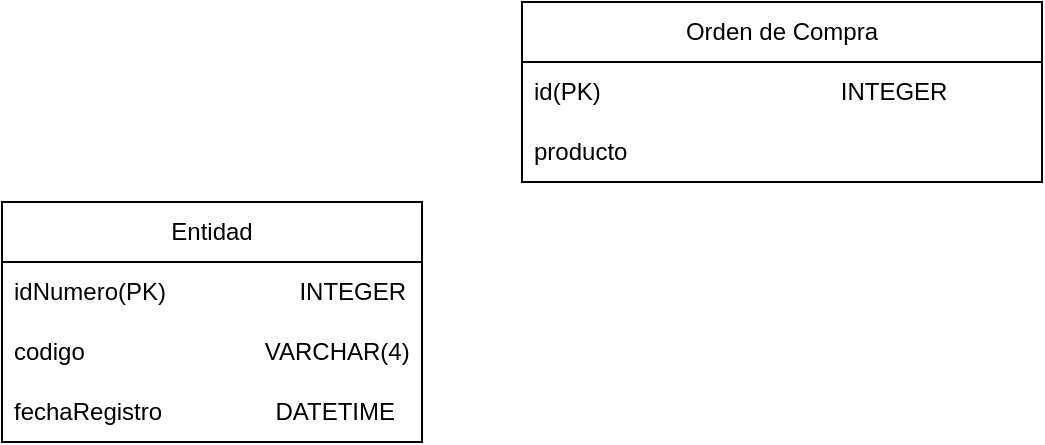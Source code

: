 <mxfile version="24.7.16">
  <diagram id="C5RBs43oDa-KdzZeNtuy" name="Page-1">
    <mxGraphModel dx="1434" dy="836" grid="1" gridSize="10" guides="1" tooltips="1" connect="1" arrows="1" fold="1" page="1" pageScale="1" pageWidth="827" pageHeight="1169" math="0" shadow="0">
      <root>
        <mxCell id="WIyWlLk6GJQsqaUBKTNV-0" />
        <mxCell id="WIyWlLk6GJQsqaUBKTNV-1" parent="WIyWlLk6GJQsqaUBKTNV-0" />
        <mxCell id="4VJiHbjVMdbECZsJjssi-0" value="Entidad" style="swimlane;fontStyle=0;childLayout=stackLayout;horizontal=1;startSize=30;horizontalStack=0;resizeParent=1;resizeParentMax=0;resizeLast=0;collapsible=1;marginBottom=0;whiteSpace=wrap;html=1;" vertex="1" parent="WIyWlLk6GJQsqaUBKTNV-1">
          <mxGeometry x="280" y="340" width="210" height="120" as="geometry" />
        </mxCell>
        <mxCell id="4VJiHbjVMdbECZsJjssi-1" value="idNumero(PK)&amp;nbsp; &amp;nbsp; &amp;nbsp; &amp;nbsp; &amp;nbsp; &amp;nbsp; &amp;nbsp; &amp;nbsp; &amp;nbsp; &amp;nbsp; INTEGER&amp;nbsp;" style="text;strokeColor=none;fillColor=none;align=left;verticalAlign=middle;spacingLeft=4;spacingRight=4;overflow=hidden;points=[[0,0.5],[1,0.5]];portConstraint=eastwest;rotatable=0;whiteSpace=wrap;html=1;" vertex="1" parent="4VJiHbjVMdbECZsJjssi-0">
          <mxGeometry y="30" width="210" height="30" as="geometry" />
        </mxCell>
        <mxCell id="4VJiHbjVMdbECZsJjssi-2" value="codigo&amp;nbsp; &amp;nbsp; &amp;nbsp; &amp;nbsp; &amp;nbsp; &amp;nbsp; &amp;nbsp; &amp;nbsp; &amp;nbsp; &amp;nbsp; &amp;nbsp; &amp;nbsp; &amp;nbsp; &amp;nbsp;VARCHAR(4)" style="text;strokeColor=none;fillColor=none;align=left;verticalAlign=middle;spacingLeft=4;spacingRight=4;overflow=hidden;points=[[0,0.5],[1,0.5]];portConstraint=eastwest;rotatable=0;whiteSpace=wrap;html=1;" vertex="1" parent="4VJiHbjVMdbECZsJjssi-0">
          <mxGeometry y="60" width="210" height="30" as="geometry" />
        </mxCell>
        <mxCell id="4VJiHbjVMdbECZsJjssi-3" value="fechaRegistro&amp;nbsp; &amp;nbsp; &amp;nbsp; &amp;nbsp; &amp;nbsp; &amp;nbsp; &amp;nbsp; &amp;nbsp; &amp;nbsp;DATETIME" style="text;strokeColor=none;fillColor=none;align=left;verticalAlign=middle;spacingLeft=4;spacingRight=4;overflow=hidden;points=[[0,0.5],[1,0.5]];portConstraint=eastwest;rotatable=0;whiteSpace=wrap;html=1;" vertex="1" parent="4VJiHbjVMdbECZsJjssi-0">
          <mxGeometry y="90" width="210" height="30" as="geometry" />
        </mxCell>
        <mxCell id="4VJiHbjVMdbECZsJjssi-4" value="Orden de Compra" style="swimlane;fontStyle=0;childLayout=stackLayout;horizontal=1;startSize=30;horizontalStack=0;resizeParent=1;resizeParentMax=0;resizeLast=0;collapsible=1;marginBottom=0;whiteSpace=wrap;html=1;" vertex="1" parent="WIyWlLk6GJQsqaUBKTNV-1">
          <mxGeometry x="540" y="240" width="260" height="90" as="geometry" />
        </mxCell>
        <mxCell id="4VJiHbjVMdbECZsJjssi-5" value="id(PK)&amp;nbsp; &amp;nbsp; &amp;nbsp; &amp;nbsp; &amp;nbsp; &amp;nbsp; &amp;nbsp; &amp;nbsp; &amp;nbsp; &amp;nbsp; &amp;nbsp; &amp;nbsp; &amp;nbsp; &amp;nbsp; &amp;nbsp; &amp;nbsp; &amp;nbsp; &amp;nbsp; INTEGER" style="text;strokeColor=none;fillColor=none;align=left;verticalAlign=middle;spacingLeft=4;spacingRight=4;overflow=hidden;points=[[0,0.5],[1,0.5]];portConstraint=eastwest;rotatable=0;whiteSpace=wrap;html=1;" vertex="1" parent="4VJiHbjVMdbECZsJjssi-4">
          <mxGeometry y="30" width="260" height="30" as="geometry" />
        </mxCell>
        <mxCell id="4VJiHbjVMdbECZsJjssi-6" value="producto" style="text;strokeColor=none;fillColor=none;align=left;verticalAlign=middle;spacingLeft=4;spacingRight=4;overflow=hidden;points=[[0,0.5],[1,0.5]];portConstraint=eastwest;rotatable=0;whiteSpace=wrap;html=1;" vertex="1" parent="4VJiHbjVMdbECZsJjssi-4">
          <mxGeometry y="60" width="260" height="30" as="geometry" />
        </mxCell>
      </root>
    </mxGraphModel>
  </diagram>
</mxfile>
